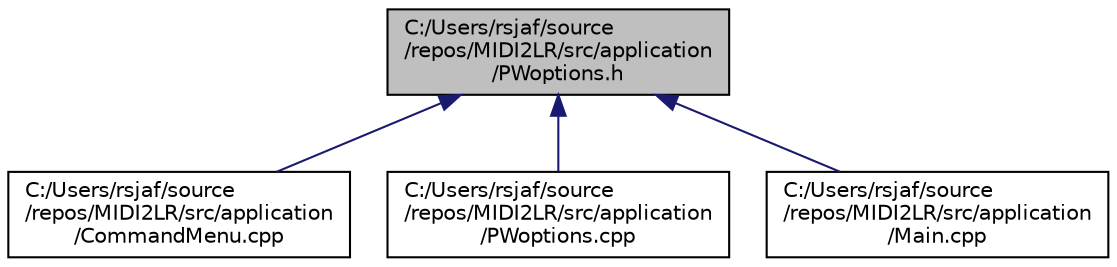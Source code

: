 digraph "C:/Users/rsjaf/source/repos/MIDI2LR/src/application/PWoptions.h"
{
 // INTERACTIVE_SVG=YES
 // LATEX_PDF_SIZE
  edge [fontname="Helvetica",fontsize="10",labelfontname="Helvetica",labelfontsize="10"];
  node [fontname="Helvetica",fontsize="10",shape=record];
  Node1 [label="C:/Users/rsjaf/source\l/repos/MIDI2LR/src/application\l/PWoptions.h",height=0.2,width=0.4,color="black", fillcolor="grey75", style="filled", fontcolor="black",tooltip=" "];
  Node1 -> Node2 [dir="back",color="midnightblue",fontsize="10",style="solid",fontname="Helvetica"];
  Node2 [label="C:/Users/rsjaf/source\l/repos/MIDI2LR/src/application\l/CommandMenu.cpp",height=0.2,width=0.4,color="black", fillcolor="white", style="filled",URL="$_command_menu_8cpp.html",tooltip=" "];
  Node1 -> Node3 [dir="back",color="midnightblue",fontsize="10",style="solid",fontname="Helvetica"];
  Node3 [label="C:/Users/rsjaf/source\l/repos/MIDI2LR/src/application\l/PWoptions.cpp",height=0.2,width=0.4,color="black", fillcolor="white", style="filled",URL="$_p_woptions_8cpp.html",tooltip=" "];
  Node1 -> Node4 [dir="back",color="midnightblue",fontsize="10",style="solid",fontname="Helvetica"];
  Node4 [label="C:/Users/rsjaf/source\l/repos/MIDI2LR/src/application\l/Main.cpp",height=0.2,width=0.4,color="black", fillcolor="white", style="filled",URL="$_main_8cpp.html",tooltip=" "];
}
